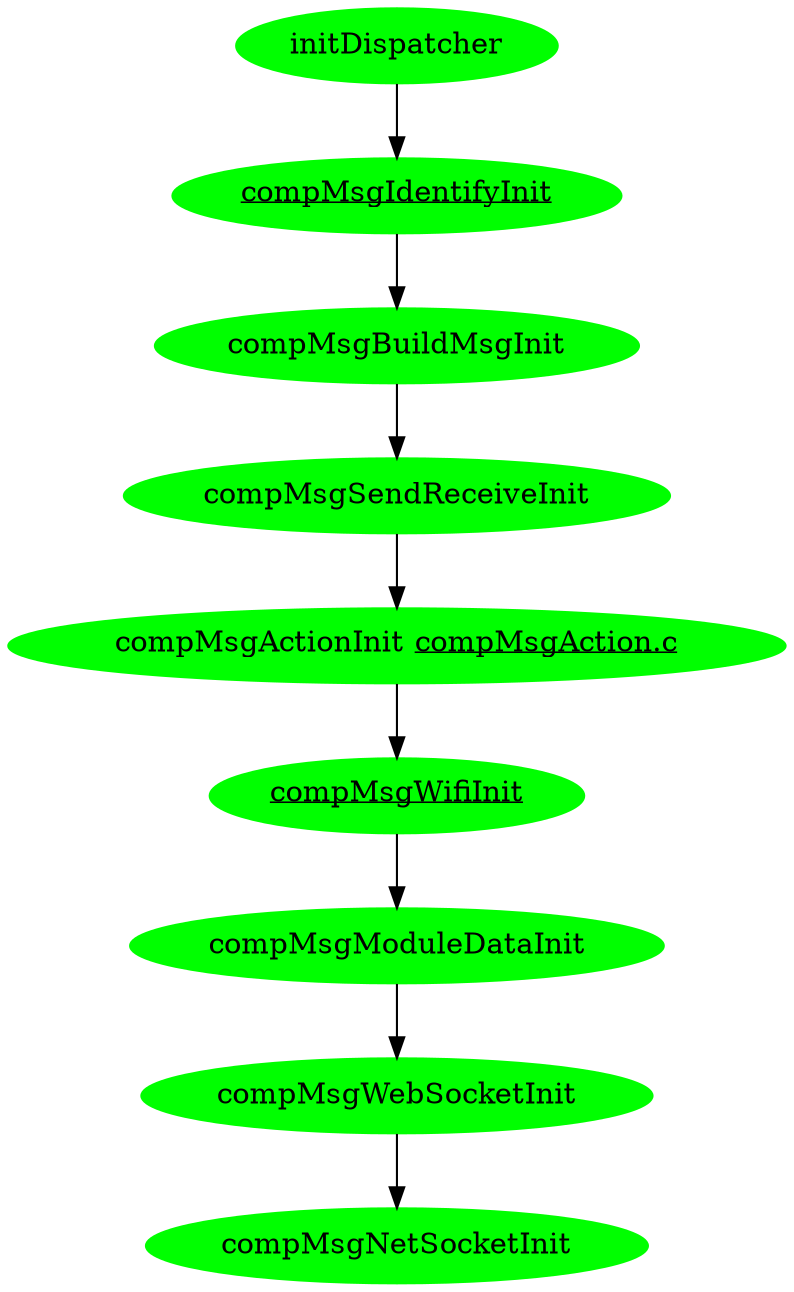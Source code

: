 digraph G24 {
  initDispatcher[style="filled", color="green"];
  initDispatcher -> compMsgIdentifyInit;
  compMsgIdentifyInit[label=<<u>compMsgIdentifyInit</u>>, style="filled", color="green", URL="\ref compMsgIdentifyInit"];
  compMsgIdentifyInit -> compMsgBuildMsgInit;
  compMsgBuildMsgInit[style="filled", color="green"];
  compMsgBuildMsgInit -> compMsgSendReceiveInit;
  compMsgSendReceiveInit[style="filled", color="green"];
  compMsgSendReceiveInit -> compMsgActionInit;
  compMsgActionInit[label=<compMsgActionInit <u>compMsgAction.c</u>>, style="filled", color="green" URL="\ref compMsgAction.c"];
  compMsgActionInit -> compMsgWifiInit;
  compMsgWifiInit[label=<<u>compMsgWifiInit</u>>, style="filled", color="green" URL="\ref compMsgWifiInit"];
  compMsgWifiInit -> compMsgModuleDataInit;
  compMsgModuleDataInit[style="filled", color="green"];
  compMsgModuleDataInit -> compMsgWebSocketInit;
  compMsgWebSocketInit[style="filled", color="green"];
  compMsgWebSocketInit -> compMsgNetSocketInit;
  compMsgNetSocketInit[style="filled", color="green"];
}

